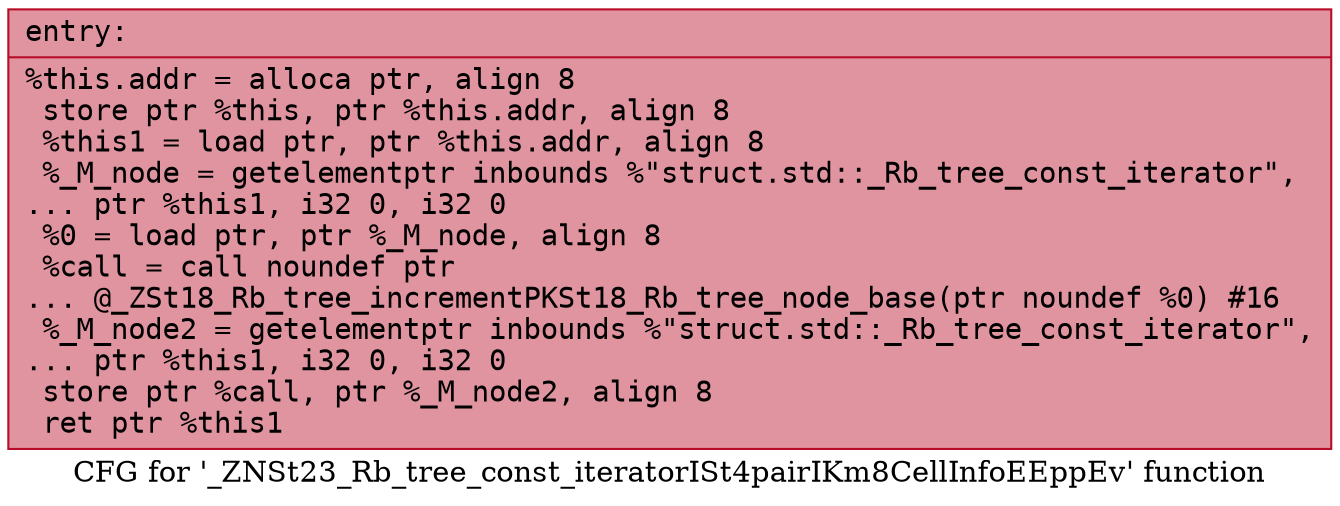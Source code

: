 digraph "CFG for '_ZNSt23_Rb_tree_const_iteratorISt4pairIKm8CellInfoEEppEv' function" {
	label="CFG for '_ZNSt23_Rb_tree_const_iteratorISt4pairIKm8CellInfoEEppEv' function";

	Node0x55dfe4b23ae0 [shape=record,color="#b70d28ff", style=filled, fillcolor="#b70d2870" fontname="Courier",label="{entry:\l|  %this.addr = alloca ptr, align 8\l  store ptr %this, ptr %this.addr, align 8\l  %this1 = load ptr, ptr %this.addr, align 8\l  %_M_node = getelementptr inbounds %\"struct.std::_Rb_tree_const_iterator\",\l... ptr %this1, i32 0, i32 0\l  %0 = load ptr, ptr %_M_node, align 8\l  %call = call noundef ptr\l... @_ZSt18_Rb_tree_incrementPKSt18_Rb_tree_node_base(ptr noundef %0) #16\l  %_M_node2 = getelementptr inbounds %\"struct.std::_Rb_tree_const_iterator\",\l... ptr %this1, i32 0, i32 0\l  store ptr %call, ptr %_M_node2, align 8\l  ret ptr %this1\l}"];
}
